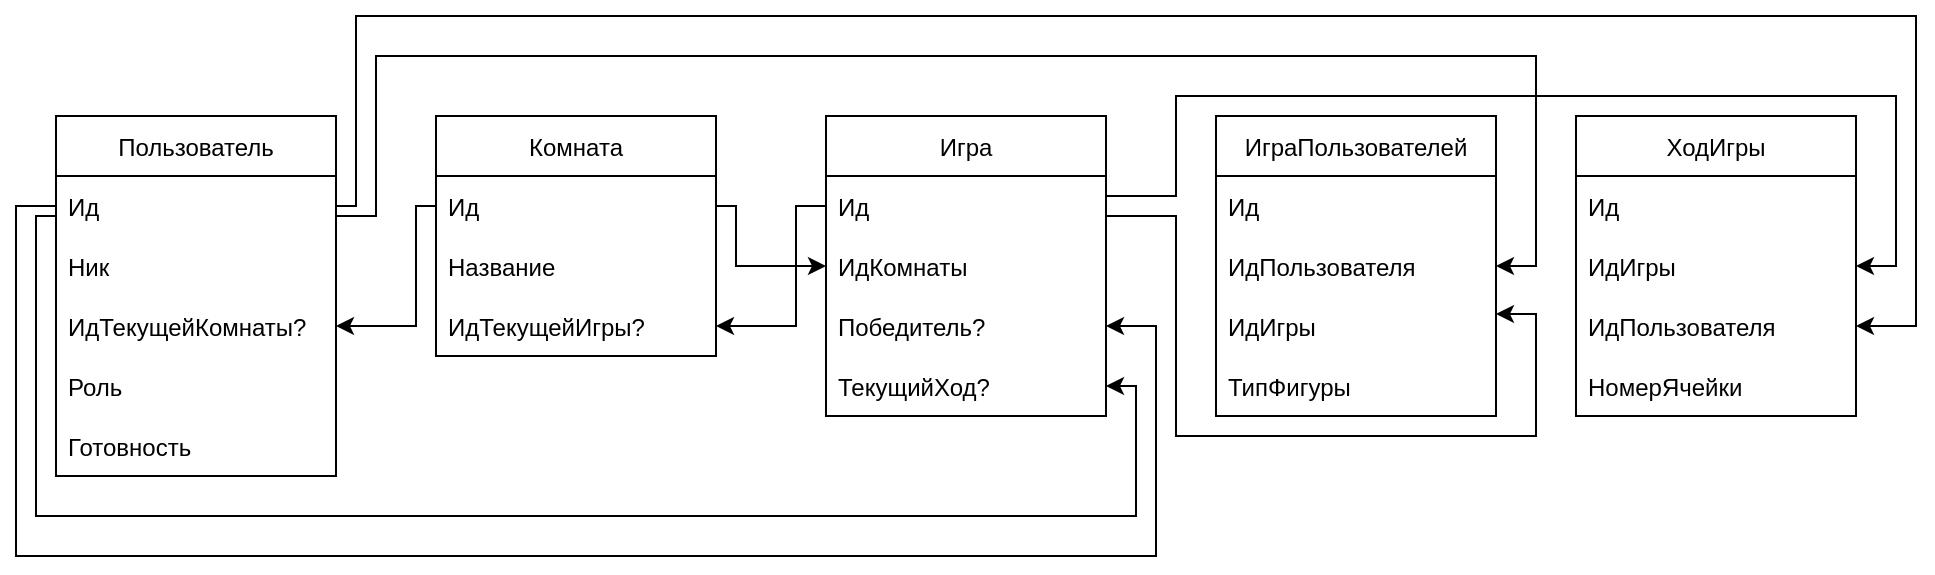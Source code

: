 <mxfile version="20.0.1" type="github">
  <diagram id="ZaCi_uB1NjFAqdQw6VMu" name="Page-1">
    <mxGraphModel dx="1238" dy="547" grid="1" gridSize="10" guides="1" tooltips="1" connect="1" arrows="1" fold="1" page="0" pageScale="1" pageWidth="850" pageHeight="1100" math="0" shadow="0">
      <root>
        <mxCell id="0" />
        <mxCell id="1" parent="0" />
        <mxCell id="BzKpuiVinzIO0FmsP6Cw-34" value="Пользователь" style="swimlane;fontStyle=0;childLayout=stackLayout;horizontal=1;startSize=30;horizontalStack=0;resizeParent=1;resizeParentMax=0;resizeLast=0;collapsible=1;marginBottom=0;" parent="1" vertex="1">
          <mxGeometry x="50" y="70" width="140" height="180" as="geometry" />
        </mxCell>
        <mxCell id="BzKpuiVinzIO0FmsP6Cw-35" value="Ид" style="text;strokeColor=none;fillColor=none;align=left;verticalAlign=middle;spacingLeft=4;spacingRight=4;overflow=hidden;points=[[0,0.5],[1,0.5]];portConstraint=eastwest;rotatable=0;" parent="BzKpuiVinzIO0FmsP6Cw-34" vertex="1">
          <mxGeometry y="30" width="140" height="30" as="geometry" />
        </mxCell>
        <mxCell id="BzKpuiVinzIO0FmsP6Cw-36" value="Ник" style="text;strokeColor=none;fillColor=none;align=left;verticalAlign=middle;spacingLeft=4;spacingRight=4;overflow=hidden;points=[[0,0.5],[1,0.5]];portConstraint=eastwest;rotatable=0;" parent="BzKpuiVinzIO0FmsP6Cw-34" vertex="1">
          <mxGeometry y="60" width="140" height="30" as="geometry" />
        </mxCell>
        <mxCell id="BzKpuiVinzIO0FmsP6Cw-37" value="ИдТекущейКомнаты?" style="text;strokeColor=none;fillColor=none;align=left;verticalAlign=middle;spacingLeft=4;spacingRight=4;overflow=hidden;points=[[0,0.5],[1,0.5]];portConstraint=eastwest;rotatable=0;" parent="BzKpuiVinzIO0FmsP6Cw-34" vertex="1">
          <mxGeometry y="90" width="140" height="30" as="geometry" />
        </mxCell>
        <mxCell id="BzKpuiVinzIO0FmsP6Cw-38" value="Роль" style="text;strokeColor=none;fillColor=none;align=left;verticalAlign=middle;spacingLeft=4;spacingRight=4;overflow=hidden;points=[[0,0.5],[1,0.5]];portConstraint=eastwest;rotatable=0;" parent="BzKpuiVinzIO0FmsP6Cw-34" vertex="1">
          <mxGeometry y="120" width="140" height="30" as="geometry" />
        </mxCell>
        <mxCell id="SDKdrSx9SnEfHDNpXULV-3" value="Готовность" style="text;strokeColor=none;fillColor=none;align=left;verticalAlign=middle;spacingLeft=4;spacingRight=4;overflow=hidden;points=[[0,0.5],[1,0.5]];portConstraint=eastwest;rotatable=0;" vertex="1" parent="BzKpuiVinzIO0FmsP6Cw-34">
          <mxGeometry y="150" width="140" height="30" as="geometry" />
        </mxCell>
        <mxCell id="BzKpuiVinzIO0FmsP6Cw-39" value="Комната" style="swimlane;fontStyle=0;childLayout=stackLayout;horizontal=1;startSize=30;horizontalStack=0;resizeParent=1;resizeParentMax=0;resizeLast=0;collapsible=1;marginBottom=0;" parent="1" vertex="1">
          <mxGeometry x="240" y="70" width="140" height="120" as="geometry" />
        </mxCell>
        <mxCell id="BzKpuiVinzIO0FmsP6Cw-40" value="Ид" style="text;strokeColor=none;fillColor=none;align=left;verticalAlign=middle;spacingLeft=4;spacingRight=4;overflow=hidden;points=[[0,0.5],[1,0.5]];portConstraint=eastwest;rotatable=0;" parent="BzKpuiVinzIO0FmsP6Cw-39" vertex="1">
          <mxGeometry y="30" width="140" height="30" as="geometry" />
        </mxCell>
        <mxCell id="BzKpuiVinzIO0FmsP6Cw-41" value="Название    " style="text;strokeColor=none;fillColor=none;align=left;verticalAlign=middle;spacingLeft=4;spacingRight=4;overflow=hidden;points=[[0,0.5],[1,0.5]];portConstraint=eastwest;rotatable=0;" parent="BzKpuiVinzIO0FmsP6Cw-39" vertex="1">
          <mxGeometry y="60" width="140" height="30" as="geometry" />
        </mxCell>
        <mxCell id="BzKpuiVinzIO0FmsP6Cw-42" value="ИдТекущейИгры?" style="text;strokeColor=none;fillColor=none;align=left;verticalAlign=middle;spacingLeft=4;spacingRight=4;overflow=hidden;points=[[0,0.5],[1,0.5]];portConstraint=eastwest;rotatable=0;" parent="BzKpuiVinzIO0FmsP6Cw-39" vertex="1">
          <mxGeometry y="90" width="140" height="30" as="geometry" />
        </mxCell>
        <mxCell id="BzKpuiVinzIO0FmsP6Cw-43" value="Игра" style="swimlane;fontStyle=0;childLayout=stackLayout;horizontal=1;startSize=30;horizontalStack=0;resizeParent=1;resizeParentMax=0;resizeLast=0;collapsible=1;marginBottom=0;" parent="1" vertex="1">
          <mxGeometry x="435" y="70" width="140" height="150" as="geometry" />
        </mxCell>
        <mxCell id="BzKpuiVinzIO0FmsP6Cw-44" value="Ид" style="text;strokeColor=none;fillColor=none;align=left;verticalAlign=middle;spacingLeft=4;spacingRight=4;overflow=hidden;points=[[0,0.5],[1,0.5]];portConstraint=eastwest;rotatable=0;" parent="BzKpuiVinzIO0FmsP6Cw-43" vertex="1">
          <mxGeometry y="30" width="140" height="30" as="geometry" />
        </mxCell>
        <mxCell id="BzKpuiVinzIO0FmsP6Cw-45" value="ИдКомнаты" style="text;strokeColor=none;fillColor=none;align=left;verticalAlign=middle;spacingLeft=4;spacingRight=4;overflow=hidden;points=[[0,0.5],[1,0.5]];portConstraint=eastwest;rotatable=0;" parent="BzKpuiVinzIO0FmsP6Cw-43" vertex="1">
          <mxGeometry y="60" width="140" height="30" as="geometry" />
        </mxCell>
        <mxCell id="BzKpuiVinzIO0FmsP6Cw-46" value="Победитель?" style="text;strokeColor=none;fillColor=none;align=left;verticalAlign=middle;spacingLeft=4;spacingRight=4;overflow=hidden;points=[[0,0.5],[1,0.5]];portConstraint=eastwest;rotatable=0;" parent="BzKpuiVinzIO0FmsP6Cw-43" vertex="1">
          <mxGeometry y="90" width="140" height="30" as="geometry" />
        </mxCell>
        <mxCell id="BzKpuiVinzIO0FmsP6Cw-47" value="ТекущийХод?" style="text;strokeColor=none;fillColor=none;align=left;verticalAlign=middle;spacingLeft=4;spacingRight=4;overflow=hidden;points=[[0,0.5],[1,0.5]];portConstraint=eastwest;rotatable=0;" parent="BzKpuiVinzIO0FmsP6Cw-43" vertex="1">
          <mxGeometry y="120" width="140" height="30" as="geometry" />
        </mxCell>
        <mxCell id="BzKpuiVinzIO0FmsP6Cw-48" style="edgeStyle=orthogonalEdgeStyle;rounded=0;orthogonalLoop=1;jettySize=auto;html=1;exitX=0;exitY=0.5;exitDx=0;exitDy=0;entryX=1;entryY=0.5;entryDx=0;entryDy=0;" parent="1" source="BzKpuiVinzIO0FmsP6Cw-40" target="BzKpuiVinzIO0FmsP6Cw-37" edge="1">
          <mxGeometry relative="1" as="geometry">
            <Array as="points">
              <mxPoint x="230" y="115" />
              <mxPoint x="230" y="175" />
            </Array>
          </mxGeometry>
        </mxCell>
        <mxCell id="BzKpuiVinzIO0FmsP6Cw-49" style="edgeStyle=orthogonalEdgeStyle;rounded=0;orthogonalLoop=1;jettySize=auto;html=1;exitX=1;exitY=0.5;exitDx=0;exitDy=0;entryX=0;entryY=0.5;entryDx=0;entryDy=0;" parent="1" source="BzKpuiVinzIO0FmsP6Cw-40" target="BzKpuiVinzIO0FmsP6Cw-45" edge="1">
          <mxGeometry relative="1" as="geometry">
            <Array as="points">
              <mxPoint x="390" y="115" />
              <mxPoint x="390" y="145" />
            </Array>
          </mxGeometry>
        </mxCell>
        <mxCell id="BzKpuiVinzIO0FmsP6Cw-50" value="ИграПользователей" style="swimlane;fontStyle=0;childLayout=stackLayout;horizontal=1;startSize=30;horizontalStack=0;resizeParent=1;resizeParentMax=0;resizeLast=0;collapsible=1;marginBottom=0;" parent="1" vertex="1">
          <mxGeometry x="630" y="70" width="140" height="150" as="geometry" />
        </mxCell>
        <mxCell id="BzKpuiVinzIO0FmsP6Cw-51" value="Ид" style="text;strokeColor=none;fillColor=none;align=left;verticalAlign=middle;spacingLeft=4;spacingRight=4;overflow=hidden;points=[[0,0.5],[1,0.5]];portConstraint=eastwest;rotatable=0;" parent="BzKpuiVinzIO0FmsP6Cw-50" vertex="1">
          <mxGeometry y="30" width="140" height="30" as="geometry" />
        </mxCell>
        <mxCell id="BzKpuiVinzIO0FmsP6Cw-52" value="ИдПользователя" style="text;strokeColor=none;fillColor=none;align=left;verticalAlign=middle;spacingLeft=4;spacingRight=4;overflow=hidden;points=[[0,0.5],[1,0.5]];portConstraint=eastwest;rotatable=0;" parent="BzKpuiVinzIO0FmsP6Cw-50" vertex="1">
          <mxGeometry y="60" width="140" height="30" as="geometry" />
        </mxCell>
        <mxCell id="BzKpuiVinzIO0FmsP6Cw-53" value="ИдИгры" style="text;strokeColor=none;fillColor=none;align=left;verticalAlign=middle;spacingLeft=4;spacingRight=4;overflow=hidden;points=[[0,0.5],[1,0.5]];portConstraint=eastwest;rotatable=0;" parent="BzKpuiVinzIO0FmsP6Cw-50" vertex="1">
          <mxGeometry y="90" width="140" height="30" as="geometry" />
        </mxCell>
        <mxCell id="BzKpuiVinzIO0FmsP6Cw-54" value="ТипФигуры" style="text;strokeColor=none;fillColor=none;align=left;verticalAlign=middle;spacingLeft=4;spacingRight=4;overflow=hidden;points=[[0,0.5],[1,0.5]];portConstraint=eastwest;rotatable=0;" parent="BzKpuiVinzIO0FmsP6Cw-50" vertex="1">
          <mxGeometry y="120" width="140" height="30" as="geometry" />
        </mxCell>
        <mxCell id="BzKpuiVinzIO0FmsP6Cw-55" style="edgeStyle=orthogonalEdgeStyle;rounded=0;orthogonalLoop=1;jettySize=auto;html=1;exitX=1;exitY=0.5;exitDx=0;exitDy=0;entryX=1;entryY=0.5;entryDx=0;entryDy=0;" parent="1" source="BzKpuiVinzIO0FmsP6Cw-35" target="BzKpuiVinzIO0FmsP6Cw-52" edge="1">
          <mxGeometry relative="1" as="geometry">
            <Array as="points">
              <mxPoint x="190" y="120" />
              <mxPoint x="210" y="120" />
              <mxPoint x="210" y="40" />
              <mxPoint x="790" y="40" />
              <mxPoint x="790" y="145" />
            </Array>
          </mxGeometry>
        </mxCell>
        <mxCell id="BzKpuiVinzIO0FmsP6Cw-56" style="edgeStyle=orthogonalEdgeStyle;rounded=0;orthogonalLoop=1;jettySize=auto;html=1;exitX=1;exitY=0.5;exitDx=0;exitDy=0;" parent="1" source="BzKpuiVinzIO0FmsP6Cw-44" edge="1">
          <mxGeometry relative="1" as="geometry">
            <mxPoint x="770" y="169" as="targetPoint" />
            <Array as="points">
              <mxPoint x="575" y="120" />
              <mxPoint x="610" y="120" />
              <mxPoint x="610" y="230" />
              <mxPoint x="790" y="230" />
              <mxPoint x="790" y="169" />
            </Array>
          </mxGeometry>
        </mxCell>
        <mxCell id="BzKpuiVinzIO0FmsP6Cw-57" value="ХодИгры" style="swimlane;fontStyle=0;childLayout=stackLayout;horizontal=1;startSize=30;horizontalStack=0;resizeParent=1;resizeParentMax=0;resizeLast=0;collapsible=1;marginBottom=0;" parent="1" vertex="1">
          <mxGeometry x="810" y="70" width="140" height="150" as="geometry" />
        </mxCell>
        <mxCell id="BzKpuiVinzIO0FmsP6Cw-58" value="Ид" style="text;strokeColor=none;fillColor=none;align=left;verticalAlign=middle;spacingLeft=4;spacingRight=4;overflow=hidden;points=[[0,0.5],[1,0.5]];portConstraint=eastwest;rotatable=0;" parent="BzKpuiVinzIO0FmsP6Cw-57" vertex="1">
          <mxGeometry y="30" width="140" height="30" as="geometry" />
        </mxCell>
        <mxCell id="BzKpuiVinzIO0FmsP6Cw-59" value="ИдИгры" style="text;strokeColor=none;fillColor=none;align=left;verticalAlign=middle;spacingLeft=4;spacingRight=4;overflow=hidden;points=[[0,0.5],[1,0.5]];portConstraint=eastwest;rotatable=0;" parent="BzKpuiVinzIO0FmsP6Cw-57" vertex="1">
          <mxGeometry y="60" width="140" height="30" as="geometry" />
        </mxCell>
        <mxCell id="BzKpuiVinzIO0FmsP6Cw-60" value="ИдПользователя" style="text;strokeColor=none;fillColor=none;align=left;verticalAlign=middle;spacingLeft=4;spacingRight=4;overflow=hidden;points=[[0,0.5],[1,0.5]];portConstraint=eastwest;rotatable=0;" parent="BzKpuiVinzIO0FmsP6Cw-57" vertex="1">
          <mxGeometry y="90" width="140" height="30" as="geometry" />
        </mxCell>
        <mxCell id="BzKpuiVinzIO0FmsP6Cw-61" value="НомерЯчейки" style="text;strokeColor=none;fillColor=none;align=left;verticalAlign=middle;spacingLeft=4;spacingRight=4;overflow=hidden;points=[[0,0.5],[1,0.5]];portConstraint=eastwest;rotatable=0;" parent="BzKpuiVinzIO0FmsP6Cw-57" vertex="1">
          <mxGeometry y="120" width="140" height="30" as="geometry" />
        </mxCell>
        <mxCell id="BzKpuiVinzIO0FmsP6Cw-62" style="edgeStyle=orthogonalEdgeStyle;rounded=0;orthogonalLoop=1;jettySize=auto;html=1;exitX=1;exitY=0.5;exitDx=0;exitDy=0;entryX=1;entryY=0.5;entryDx=0;entryDy=0;" parent="1" source="BzKpuiVinzIO0FmsP6Cw-44" target="BzKpuiVinzIO0FmsP6Cw-59" edge="1">
          <mxGeometry relative="1" as="geometry">
            <Array as="points">
              <mxPoint x="575" y="110" />
              <mxPoint x="610" y="110" />
              <mxPoint x="610" y="60" />
              <mxPoint x="970" y="60" />
              <mxPoint x="970" y="145" />
            </Array>
          </mxGeometry>
        </mxCell>
        <mxCell id="BzKpuiVinzIO0FmsP6Cw-63" style="edgeStyle=orthogonalEdgeStyle;rounded=0;orthogonalLoop=1;jettySize=auto;html=1;exitX=1;exitY=0.5;exitDx=0;exitDy=0;entryX=1;entryY=0.5;entryDx=0;entryDy=0;" parent="1" source="BzKpuiVinzIO0FmsP6Cw-35" target="BzKpuiVinzIO0FmsP6Cw-60" edge="1">
          <mxGeometry relative="1" as="geometry">
            <mxPoint x="210" y="40" as="targetPoint" />
            <Array as="points">
              <mxPoint x="200" y="115" />
              <mxPoint x="200" y="20" />
              <mxPoint x="980" y="20" />
              <mxPoint x="980" y="175" />
            </Array>
          </mxGeometry>
        </mxCell>
        <mxCell id="BzKpuiVinzIO0FmsP6Cw-64" style="edgeStyle=orthogonalEdgeStyle;rounded=0;orthogonalLoop=1;jettySize=auto;html=1;exitX=0;exitY=0.5;exitDx=0;exitDy=0;entryX=1;entryY=0.5;entryDx=0;entryDy=0;" parent="1" source="BzKpuiVinzIO0FmsP6Cw-35" target="BzKpuiVinzIO0FmsP6Cw-47" edge="1">
          <mxGeometry relative="1" as="geometry">
            <Array as="points">
              <mxPoint x="50" y="120" />
              <mxPoint x="40" y="120" />
              <mxPoint x="40" y="270" />
              <mxPoint x="590" y="270" />
              <mxPoint x="590" y="205" />
            </Array>
          </mxGeometry>
        </mxCell>
        <mxCell id="BzKpuiVinzIO0FmsP6Cw-65" style="edgeStyle=orthogonalEdgeStyle;rounded=0;orthogonalLoop=1;jettySize=auto;html=1;exitX=0;exitY=0.5;exitDx=0;exitDy=0;entryX=1;entryY=0.5;entryDx=0;entryDy=0;" parent="1" source="BzKpuiVinzIO0FmsP6Cw-35" target="BzKpuiVinzIO0FmsP6Cw-46" edge="1">
          <mxGeometry relative="1" as="geometry">
            <Array as="points">
              <mxPoint x="30" y="115" />
              <mxPoint x="30" y="290" />
              <mxPoint x="600" y="290" />
              <mxPoint x="600" y="175" />
            </Array>
          </mxGeometry>
        </mxCell>
        <mxCell id="BzKpuiVinzIO0FmsP6Cw-66" style="edgeStyle=orthogonalEdgeStyle;rounded=0;orthogonalLoop=1;jettySize=auto;html=1;exitX=0;exitY=0.5;exitDx=0;exitDy=0;entryX=1;entryY=0.5;entryDx=0;entryDy=0;" parent="1" source="BzKpuiVinzIO0FmsP6Cw-44" target="BzKpuiVinzIO0FmsP6Cw-42" edge="1">
          <mxGeometry relative="1" as="geometry">
            <Array as="points">
              <mxPoint x="420" y="115" />
              <mxPoint x="420" y="175" />
            </Array>
          </mxGeometry>
        </mxCell>
      </root>
    </mxGraphModel>
  </diagram>
</mxfile>
